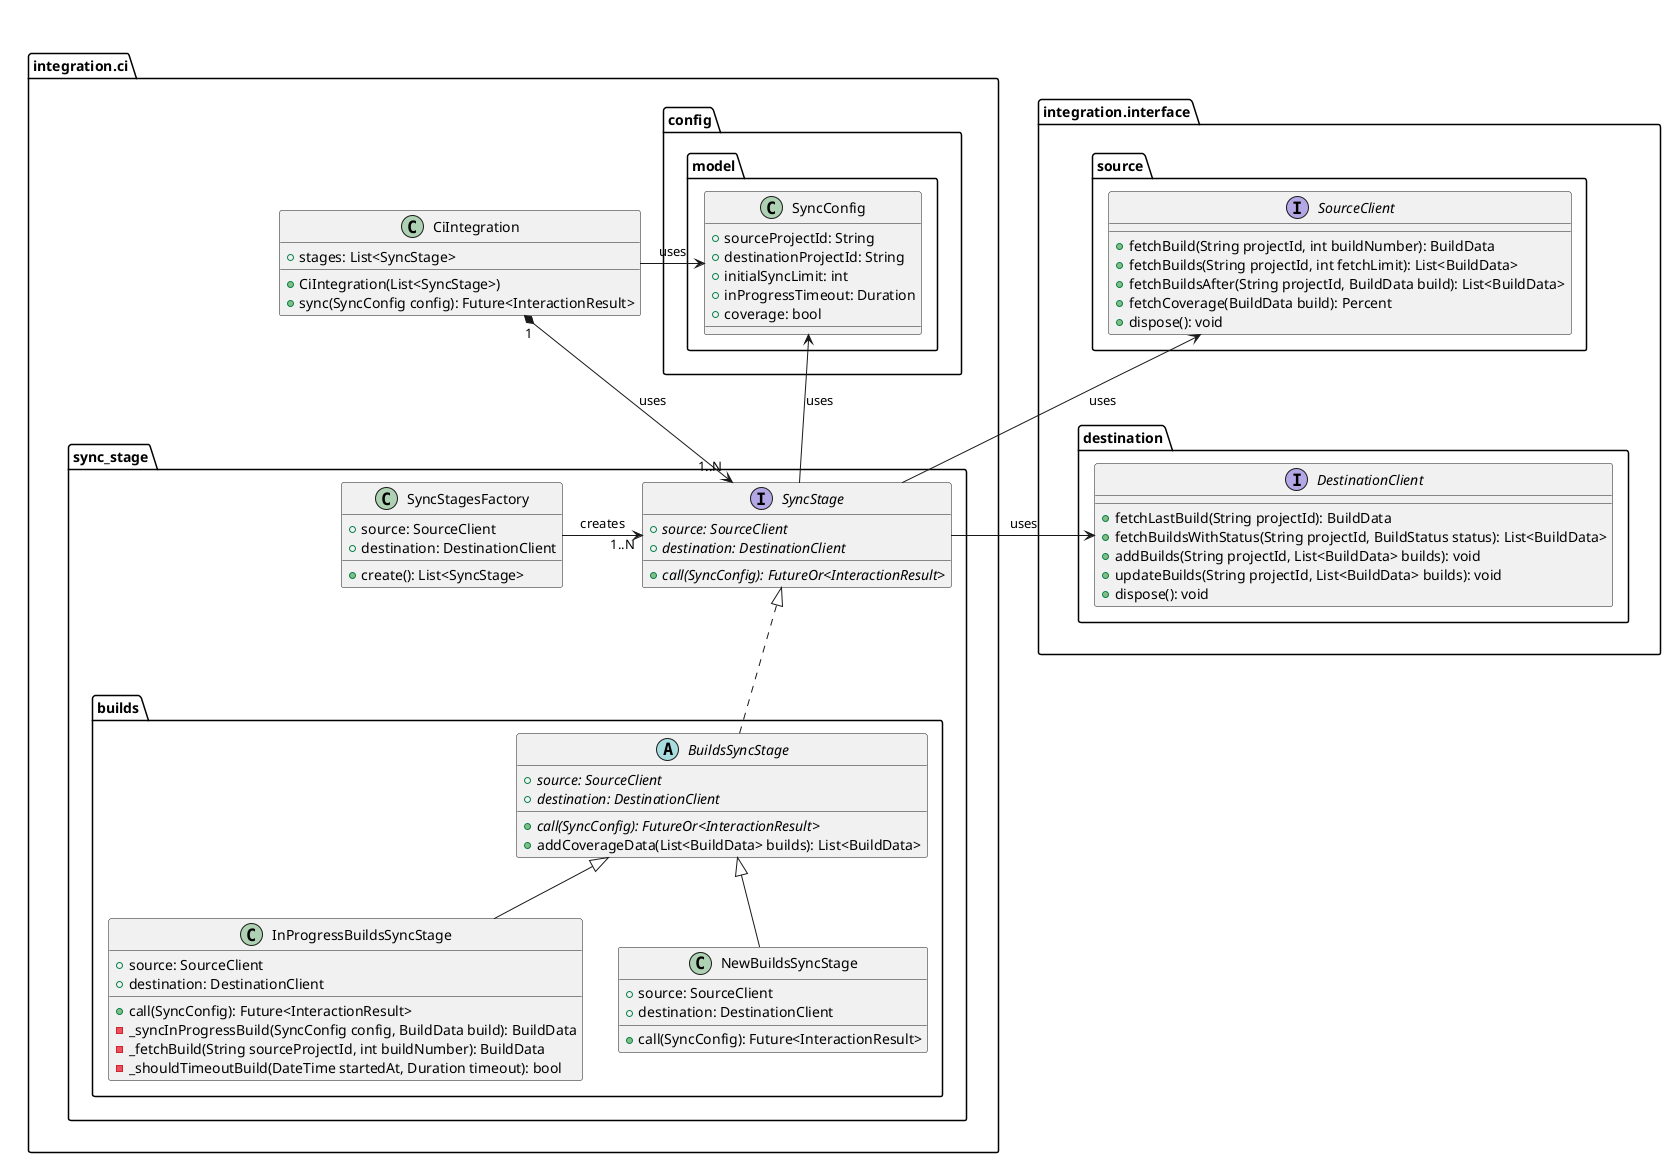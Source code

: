 @startuml sync_algorithm_class_diagram
'https://plantuml.com/class-diagram

package integration.interface as Interface {
    package source {
        interface SourceClient {
            + fetchBuild(String projectId, int buildNumber): BuildData
            + fetchBuilds(String projectId, int fetchLimit): List<BuildData>
            + fetchBuildsAfter(String projectId, BuildData build): List<BuildData>
            + fetchCoverage(BuildData build): Percent
            + dispose(): void
        }
    }

    package destination {
        interface DestinationClient {
            + fetchLastBuild(String projectId): BuildData
            + fetchBuildsWithStatus(String projectId, BuildStatus status): List<BuildData>
            + addBuilds(String projectId, List<BuildData> builds): void
            + updateBuilds(String projectId, List<BuildData> builds): void
            + dispose(): void
        }
    }

    SourceClient -[hidden]down- DestinationClient
}

package integration.ci as CI {
    package config.model {
        class SyncConfig {
            + sourceProjectId: String
            + destinationProjectId: String
            + initialSyncLimit: int
            + inProgressTimeout: Duration
            + coverage: bool
        }
    }

    package sync_stage {
        class SyncStagesFactory {
            + source: SourceClient
            + destination: DestinationClient
            + create(): List<SyncStage>
        }

        package builds {
            abstract class BuildsSyncStage {
                + {abstract} source: SourceClient
                + {abstract} destination: DestinationClient
                + {abstract} call(SyncConfig): FutureOr<InteractionResult>
                + addCoverageData(List<BuildData> builds): List<BuildData>
            }
            class InProgressBuildsSyncStage extends BuildsSyncStage {
                + source: SourceClient
                + destination: DestinationClient
                + call(SyncConfig): Future<InteractionResult>
                - _syncInProgressBuild(SyncConfig config, BuildData build): BuildData
                - _fetchBuild(String sourceProjectId, int buildNumber): BuildData
                - _shouldTimeoutBuild(DateTime startedAt, Duration timeout): bool
            }

            class NewBuildsSyncStage extends BuildsSyncStage {
                + source: SourceClient
                + destination: DestinationClient
                + call(SyncConfig): Future<InteractionResult>
            }
        }

        interface SyncStage {
            + {abstract} source: SourceClient
            + {abstract} destination: DestinationClient
            + {abstract} call(SyncConfig): FutureOr<InteractionResult>
        }

        BuildsSyncStage .up.|> SyncStage
    }

    class CiIntegration {
        + stages: List<SyncStage>
        + CiIntegration(List<SyncStage>)
        + sync(SyncConfig config): Future<InteractionResult>
    }

    CiIntegration -right-> SyncConfig: uses
    SyncStagesFactory -right-> "1..N" SyncStage: creates
    CiIntegration "1" *-down-> "1..N" SyncStage: uses
}

Interface -[hidden]down-> CI

SyncStage -right-> SourceClient: uses
SyncStage -right-> DestinationClient: uses
SyncStage -up-> SyncConfig: uses

@enduml
